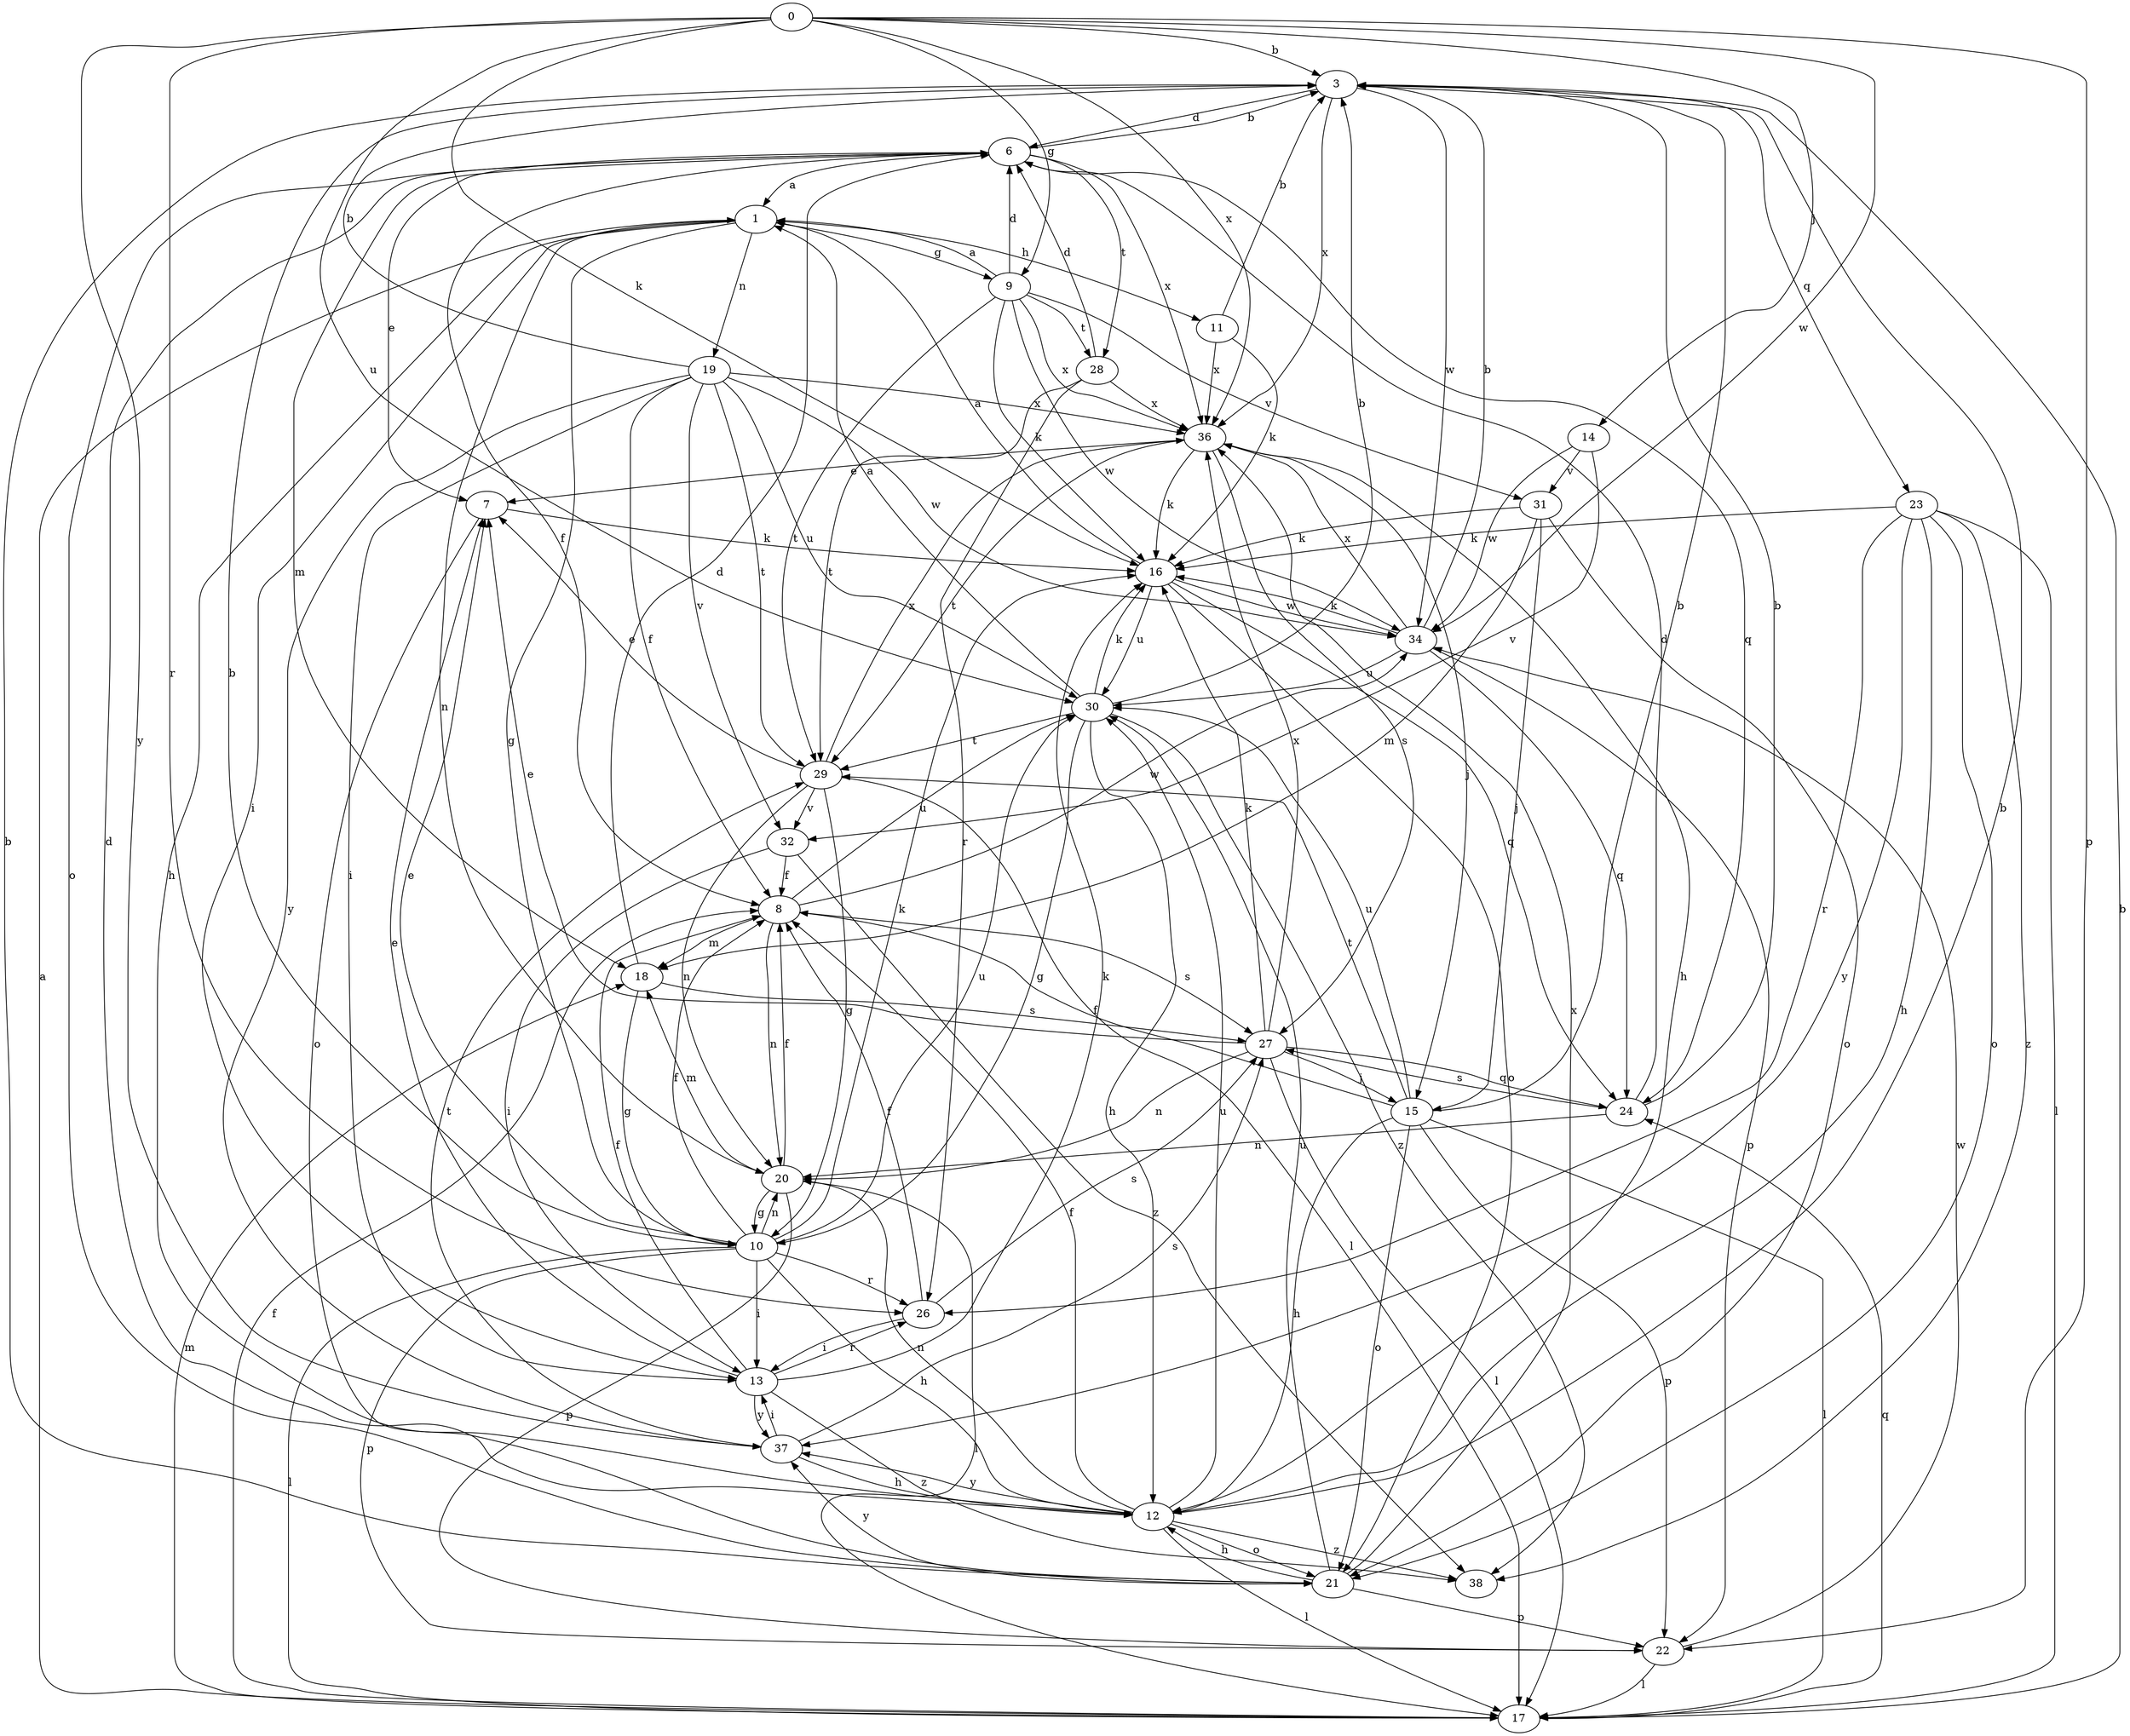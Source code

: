 strict digraph  {
0;
1;
3;
6;
7;
8;
9;
10;
11;
12;
13;
14;
15;
16;
17;
18;
19;
20;
21;
22;
23;
24;
26;
27;
28;
29;
30;
31;
32;
34;
36;
37;
38;
0 -> 3  [label=b];
0 -> 9  [label=g];
0 -> 14  [label=j];
0 -> 16  [label=k];
0 -> 22  [label=p];
0 -> 26  [label=r];
0 -> 30  [label=u];
0 -> 34  [label=w];
0 -> 36  [label=x];
0 -> 37  [label=y];
1 -> 9  [label=g];
1 -> 10  [label=g];
1 -> 11  [label=h];
1 -> 12  [label=h];
1 -> 13  [label=i];
1 -> 19  [label=n];
1 -> 20  [label=n];
3 -> 6  [label=d];
3 -> 23  [label=q];
3 -> 34  [label=w];
3 -> 36  [label=x];
6 -> 1  [label=a];
6 -> 3  [label=b];
6 -> 7  [label=e];
6 -> 8  [label=f];
6 -> 18  [label=m];
6 -> 21  [label=o];
6 -> 24  [label=q];
6 -> 28  [label=t];
6 -> 36  [label=x];
7 -> 16  [label=k];
7 -> 21  [label=o];
8 -> 18  [label=m];
8 -> 20  [label=n];
8 -> 27  [label=s];
8 -> 30  [label=u];
8 -> 34  [label=w];
9 -> 1  [label=a];
9 -> 6  [label=d];
9 -> 16  [label=k];
9 -> 28  [label=t];
9 -> 29  [label=t];
9 -> 31  [label=v];
9 -> 34  [label=w];
9 -> 36  [label=x];
10 -> 3  [label=b];
10 -> 7  [label=e];
10 -> 8  [label=f];
10 -> 12  [label=h];
10 -> 13  [label=i];
10 -> 16  [label=k];
10 -> 17  [label=l];
10 -> 20  [label=n];
10 -> 22  [label=p];
10 -> 26  [label=r];
10 -> 30  [label=u];
11 -> 3  [label=b];
11 -> 16  [label=k];
11 -> 36  [label=x];
12 -> 3  [label=b];
12 -> 6  [label=d];
12 -> 8  [label=f];
12 -> 17  [label=l];
12 -> 20  [label=n];
12 -> 21  [label=o];
12 -> 30  [label=u];
12 -> 37  [label=y];
12 -> 38  [label=z];
13 -> 7  [label=e];
13 -> 8  [label=f];
13 -> 16  [label=k];
13 -> 26  [label=r];
13 -> 37  [label=y];
13 -> 38  [label=z];
14 -> 31  [label=v];
14 -> 32  [label=v];
14 -> 34  [label=w];
15 -> 3  [label=b];
15 -> 8  [label=f];
15 -> 12  [label=h];
15 -> 17  [label=l];
15 -> 21  [label=o];
15 -> 22  [label=p];
15 -> 29  [label=t];
15 -> 30  [label=u];
16 -> 1  [label=a];
16 -> 21  [label=o];
16 -> 24  [label=q];
16 -> 30  [label=u];
16 -> 34  [label=w];
17 -> 1  [label=a];
17 -> 3  [label=b];
17 -> 8  [label=f];
17 -> 18  [label=m];
17 -> 24  [label=q];
18 -> 6  [label=d];
18 -> 10  [label=g];
18 -> 27  [label=s];
19 -> 3  [label=b];
19 -> 8  [label=f];
19 -> 13  [label=i];
19 -> 29  [label=t];
19 -> 30  [label=u];
19 -> 32  [label=v];
19 -> 34  [label=w];
19 -> 36  [label=x];
19 -> 37  [label=y];
20 -> 8  [label=f];
20 -> 10  [label=g];
20 -> 17  [label=l];
20 -> 18  [label=m];
20 -> 22  [label=p];
21 -> 3  [label=b];
21 -> 12  [label=h];
21 -> 22  [label=p];
21 -> 30  [label=u];
21 -> 36  [label=x];
21 -> 37  [label=y];
22 -> 17  [label=l];
22 -> 34  [label=w];
23 -> 12  [label=h];
23 -> 16  [label=k];
23 -> 17  [label=l];
23 -> 21  [label=o];
23 -> 26  [label=r];
23 -> 37  [label=y];
23 -> 38  [label=z];
24 -> 3  [label=b];
24 -> 6  [label=d];
24 -> 20  [label=n];
24 -> 27  [label=s];
26 -> 8  [label=f];
26 -> 13  [label=i];
26 -> 27  [label=s];
27 -> 7  [label=e];
27 -> 15  [label=j];
27 -> 16  [label=k];
27 -> 17  [label=l];
27 -> 20  [label=n];
27 -> 24  [label=q];
27 -> 36  [label=x];
28 -> 6  [label=d];
28 -> 26  [label=r];
28 -> 29  [label=t];
28 -> 36  [label=x];
29 -> 7  [label=e];
29 -> 10  [label=g];
29 -> 17  [label=l];
29 -> 20  [label=n];
29 -> 32  [label=v];
29 -> 36  [label=x];
30 -> 1  [label=a];
30 -> 3  [label=b];
30 -> 10  [label=g];
30 -> 12  [label=h];
30 -> 16  [label=k];
30 -> 29  [label=t];
30 -> 38  [label=z];
31 -> 15  [label=j];
31 -> 16  [label=k];
31 -> 18  [label=m];
31 -> 21  [label=o];
32 -> 8  [label=f];
32 -> 13  [label=i];
32 -> 38  [label=z];
34 -> 3  [label=b];
34 -> 16  [label=k];
34 -> 22  [label=p];
34 -> 24  [label=q];
34 -> 30  [label=u];
34 -> 36  [label=x];
36 -> 7  [label=e];
36 -> 12  [label=h];
36 -> 15  [label=j];
36 -> 16  [label=k];
36 -> 27  [label=s];
36 -> 29  [label=t];
37 -> 12  [label=h];
37 -> 13  [label=i];
37 -> 27  [label=s];
37 -> 29  [label=t];
}
